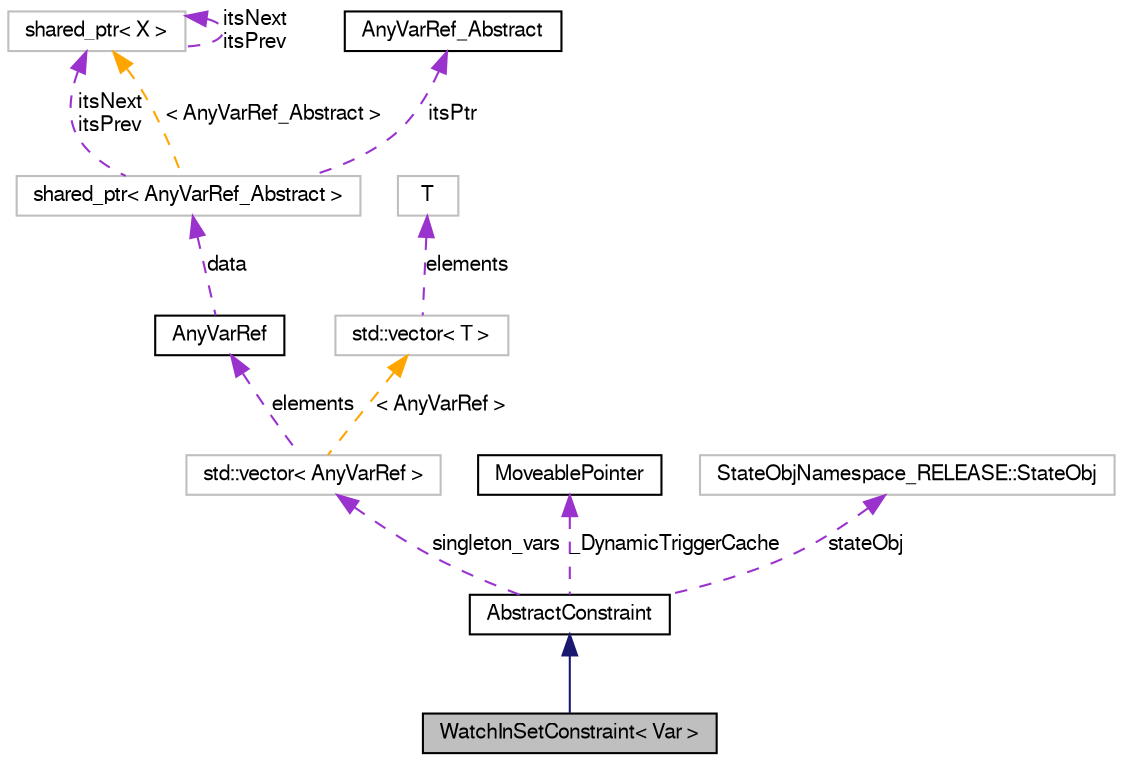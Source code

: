 digraph G
{
  edge [fontname="FreeSans",fontsize="10",labelfontname="FreeSans",labelfontsize="10"];
  node [fontname="FreeSans",fontsize="10",shape=record];
  Node1 [label="WatchInSetConstraint\< Var \>",height=0.2,width=0.4,color="black", fillcolor="grey75", style="filled" fontcolor="black"];
  Node2 -> Node1 [dir=back,color="midnightblue",fontsize="10",style="solid",fontname="FreeSans"];
  Node2 [label="AbstractConstraint",height=0.2,width=0.4,color="black", fillcolor="white", style="filled",URL="$class_abstract_constraint.html",tooltip="Base type from which all constraints are derived."];
  Node3 -> Node2 [dir=back,color="darkorchid3",fontsize="10",style="dashed",label="singleton_vars",fontname="FreeSans"];
  Node3 [label="std::vector\< AnyVarRef \>",height=0.2,width=0.4,color="grey75", fillcolor="white", style="filled"];
  Node4 -> Node3 [dir=back,color="darkorchid3",fontsize="10",style="dashed",label="elements",fontname="FreeSans"];
  Node4 [label="AnyVarRef",height=0.2,width=0.4,color="black", fillcolor="white", style="filled",URL="$class_any_var_ref.html",tooltip="Provides a method of wrapping any variable type in a general wrapper."];
  Node5 -> Node4 [dir=back,color="darkorchid3",fontsize="10",style="dashed",label="data",fontname="FreeSans"];
  Node5 [label="shared_ptr\< AnyVarRef_Abstract \>",height=0.2,width=0.4,color="grey75", fillcolor="white", style="filled"];
  Node6 -> Node5 [dir=back,color="darkorchid3",fontsize="10",style="dashed",label="itsNext\nitsPrev",fontname="FreeSans"];
  Node6 [label="shared_ptr\< X \>",height=0.2,width=0.4,color="grey75", fillcolor="white", style="filled"];
  Node6 -> Node6 [dir=back,color="darkorchid3",fontsize="10",style="dashed",label="itsNext\nitsPrev",fontname="FreeSans"];
  Node7 -> Node5 [dir=back,color="darkorchid3",fontsize="10",style="dashed",label="itsPtr",fontname="FreeSans"];
  Node7 [label="AnyVarRef_Abstract",height=0.2,width=0.4,color="black", fillcolor="white", style="filled",URL="$struct_any_var_ref___abstract.html",tooltip="Internal type used by AnyVarRef."];
  Node6 -> Node5 [dir=back,color="orange",fontsize="10",style="dashed",label="\< AnyVarRef_Abstract \>",fontname="FreeSans"];
  Node8 -> Node3 [dir=back,color="orange",fontsize="10",style="dashed",label="\< AnyVarRef \>",fontname="FreeSans"];
  Node8 [label="std::vector\< T \>",height=0.2,width=0.4,color="grey75", fillcolor="white", style="filled",tooltip="STL class."];
  Node9 -> Node8 [dir=back,color="darkorchid3",fontsize="10",style="dashed",label="elements",fontname="FreeSans"];
  Node9 [label="T",height=0.2,width=0.4,color="grey75", fillcolor="white", style="filled"];
  Node10 -> Node2 [dir=back,color="darkorchid3",fontsize="10",style="dashed",label="_DynamicTriggerCache",fontname="FreeSans"];
  Node10 [label="MoveablePointer",height=0.2,width=0.4,color="black", fillcolor="white", style="filled",URL="$class_moveable_pointer.html",tooltip="Class which represents a moveable pointer."];
  Node11 -> Node2 [dir=back,color="darkorchid3",fontsize="10",style="dashed",label="stateObj",fontname="FreeSans"];
  Node11 [label="StateObjNamespace_RELEASE::StateObj",height=0.2,width=0.4,color="grey75", fillcolor="white", style="filled"];
}
